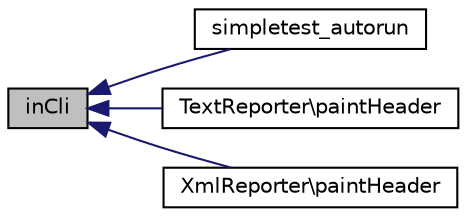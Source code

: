 digraph "inCli"
{
  edge [fontname="Helvetica",fontsize="10",labelfontname="Helvetica",labelfontsize="10"];
  node [fontname="Helvetica",fontsize="10",shape=record];
  rankdir="LR";
  Node1 [label="inCli",height=0.2,width=0.4,color="black", fillcolor="grey75", style="filled" fontcolor="black"];
  Node1 -> Node2 [dir="back",color="midnightblue",fontsize="10",style="solid",fontname="Helvetica"];
  Node2 [label="simpletest_autorun",height=0.2,width=0.4,color="black", fillcolor="white", style="filled",URL="$autorun_8php.html#ac24b70787a5417eb06e71938033c544a"];
  Node1 -> Node3 [dir="back",color="midnightblue",fontsize="10",style="solid",fontname="Helvetica"];
  Node3 [label="TextReporter\\paintHeader",height=0.2,width=0.4,color="black", fillcolor="white", style="filled",URL="$class_text_reporter.html#a9d46c54cf3bed9e4cf5561b86cf51278"];
  Node1 -> Node4 [dir="back",color="midnightblue",fontsize="10",style="solid",fontname="Helvetica"];
  Node4 [label="XmlReporter\\paintHeader",height=0.2,width=0.4,color="black", fillcolor="white", style="filled",URL="$class_xml_reporter.html#a9d46c54cf3bed9e4cf5561b86cf51278"];
}
